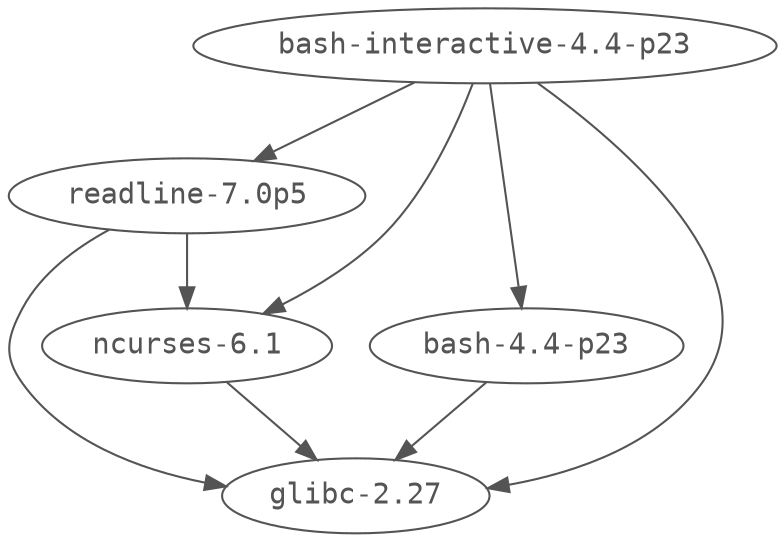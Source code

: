 digraph "bash" {
        graph [ bgcolor="transparent" ];
        node [ color="#545454" fontcolor="#545454" fontname = "monospace" ];
        edge [ color="#545454" ];

        "bash-interactive-4.4-p23" -> "readline-7.0p5";
        "bash-interactive-4.4-p23" -> "bash-4.4-p23";
        "bash-interactive-4.4-p23" -> "glibc-2.27";
        "bash-interactive-4.4-p23" -> "ncurses-6.1";
        "readline-7.0p5" -> "glibc-2.27";
        "readline-7.0p5" -> "ncurses-6.1";
        "bash-4.4-p23" -> "glibc-2.27";
        "ncurses-6.1" -> "glibc-2.27";
}
